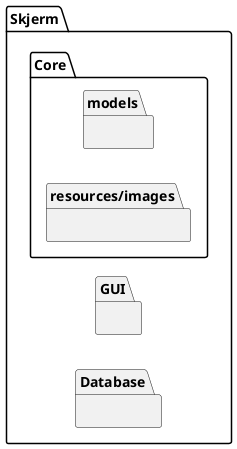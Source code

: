 @startuml
left to right direction

package "Skjerm" {

  package "Core" {
    package "models" {
    }

    package "resources/images" {
    }

  }

  package "GUI" {

  }

  package "Database" {

  }

}
@enduml
